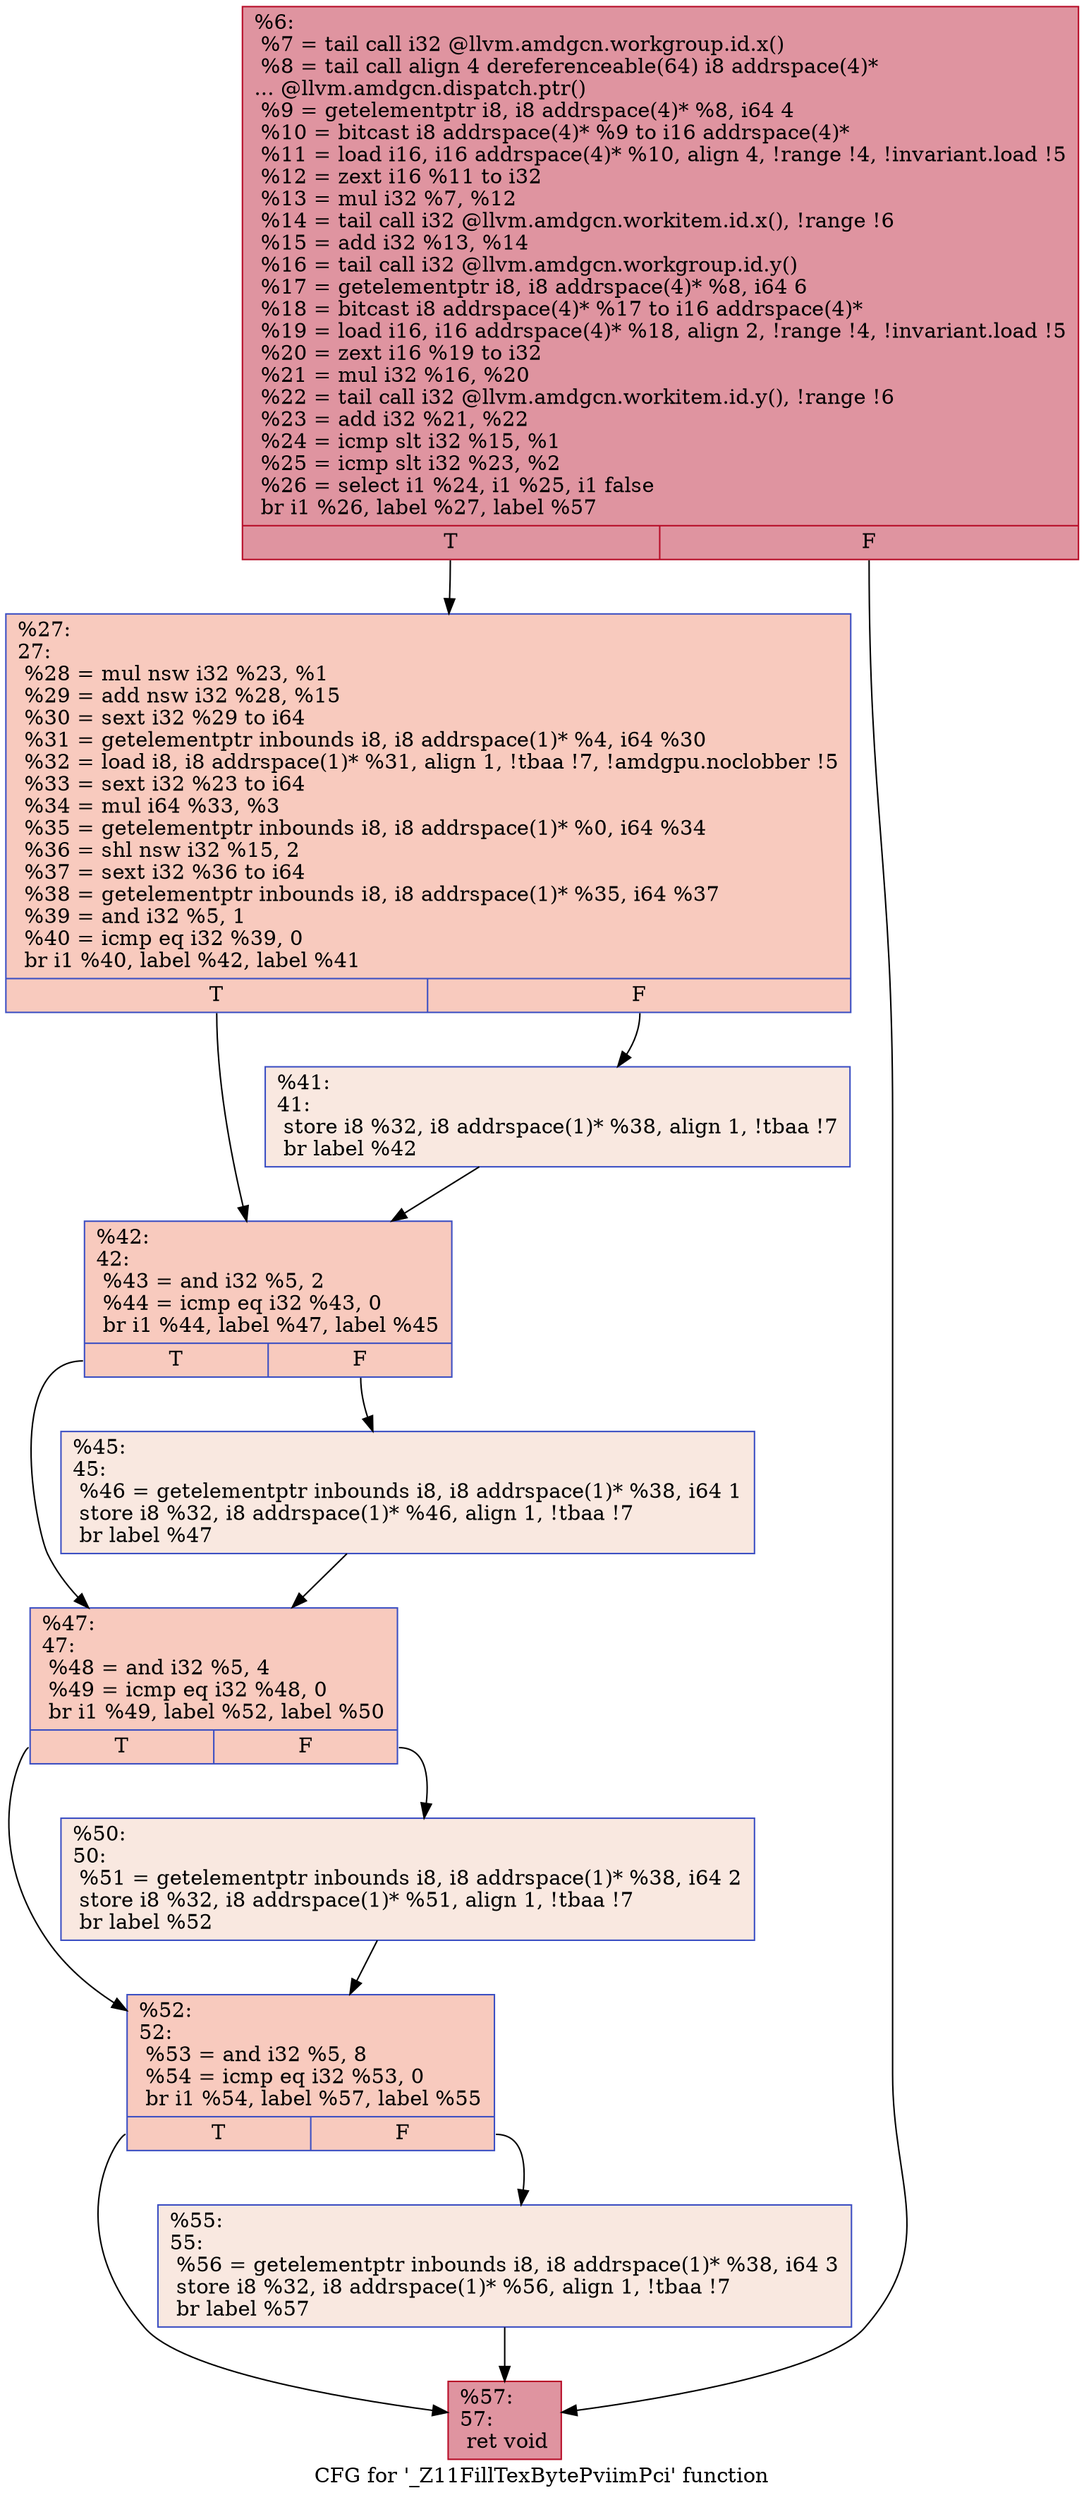 digraph "CFG for '_Z11FillTexBytePviimPci' function" {
	label="CFG for '_Z11FillTexBytePviimPci' function";

	Node0x61a98e0 [shape=record,color="#b70d28ff", style=filled, fillcolor="#b70d2870",label="{%6:\l  %7 = tail call i32 @llvm.amdgcn.workgroup.id.x()\l  %8 = tail call align 4 dereferenceable(64) i8 addrspace(4)*\l... @llvm.amdgcn.dispatch.ptr()\l  %9 = getelementptr i8, i8 addrspace(4)* %8, i64 4\l  %10 = bitcast i8 addrspace(4)* %9 to i16 addrspace(4)*\l  %11 = load i16, i16 addrspace(4)* %10, align 4, !range !4, !invariant.load !5\l  %12 = zext i16 %11 to i32\l  %13 = mul i32 %7, %12\l  %14 = tail call i32 @llvm.amdgcn.workitem.id.x(), !range !6\l  %15 = add i32 %13, %14\l  %16 = tail call i32 @llvm.amdgcn.workgroup.id.y()\l  %17 = getelementptr i8, i8 addrspace(4)* %8, i64 6\l  %18 = bitcast i8 addrspace(4)* %17 to i16 addrspace(4)*\l  %19 = load i16, i16 addrspace(4)* %18, align 2, !range !4, !invariant.load !5\l  %20 = zext i16 %19 to i32\l  %21 = mul i32 %16, %20\l  %22 = tail call i32 @llvm.amdgcn.workitem.id.y(), !range !6\l  %23 = add i32 %21, %22\l  %24 = icmp slt i32 %15, %1\l  %25 = icmp slt i32 %23, %2\l  %26 = select i1 %24, i1 %25, i1 false\l  br i1 %26, label %27, label %57\l|{<s0>T|<s1>F}}"];
	Node0x61a98e0:s0 -> Node0x61ad360;
	Node0x61a98e0:s1 -> Node0x61ad3f0;
	Node0x61ad360 [shape=record,color="#3d50c3ff", style=filled, fillcolor="#ef886b70",label="{%27:\l27:                                               \l  %28 = mul nsw i32 %23, %1\l  %29 = add nsw i32 %28, %15\l  %30 = sext i32 %29 to i64\l  %31 = getelementptr inbounds i8, i8 addrspace(1)* %4, i64 %30\l  %32 = load i8, i8 addrspace(1)* %31, align 1, !tbaa !7, !amdgpu.noclobber !5\l  %33 = sext i32 %23 to i64\l  %34 = mul i64 %33, %3\l  %35 = getelementptr inbounds i8, i8 addrspace(1)* %0, i64 %34\l  %36 = shl nsw i32 %15, 2\l  %37 = sext i32 %36 to i64\l  %38 = getelementptr inbounds i8, i8 addrspace(1)* %35, i64 %37\l  %39 = and i32 %5, 1\l  %40 = icmp eq i32 %39, 0\l  br i1 %40, label %42, label %41\l|{<s0>T|<s1>F}}"];
	Node0x61ad360:s0 -> Node0x61adf50;
	Node0x61ad360:s1 -> Node0x61adfe0;
	Node0x61adfe0 [shape=record,color="#3d50c3ff", style=filled, fillcolor="#f1ccb870",label="{%41:\l41:                                               \l  store i8 %32, i8 addrspace(1)* %38, align 1, !tbaa !7\l  br label %42\l}"];
	Node0x61adfe0 -> Node0x61adf50;
	Node0x61adf50 [shape=record,color="#3d50c3ff", style=filled, fillcolor="#ef886b70",label="{%42:\l42:                                               \l  %43 = and i32 %5, 2\l  %44 = icmp eq i32 %43, 0\l  br i1 %44, label %47, label %45\l|{<s0>T|<s1>F}}"];
	Node0x61adf50:s0 -> Node0x61ae950;
	Node0x61adf50:s1 -> Node0x61ae9a0;
	Node0x61ae9a0 [shape=record,color="#3d50c3ff", style=filled, fillcolor="#f1ccb870",label="{%45:\l45:                                               \l  %46 = getelementptr inbounds i8, i8 addrspace(1)* %38, i64 1\l  store i8 %32, i8 addrspace(1)* %46, align 1, !tbaa !7\l  br label %47\l}"];
	Node0x61ae9a0 -> Node0x61ae950;
	Node0x61ae950 [shape=record,color="#3d50c3ff", style=filled, fillcolor="#ef886b70",label="{%47:\l47:                                               \l  %48 = and i32 %5, 4\l  %49 = icmp eq i32 %48, 0\l  br i1 %49, label %52, label %50\l|{<s0>T|<s1>F}}"];
	Node0x61ae950:s0 -> Node0x61aedc0;
	Node0x61ae950:s1 -> Node0x61aee10;
	Node0x61aee10 [shape=record,color="#3d50c3ff", style=filled, fillcolor="#f1ccb870",label="{%50:\l50:                                               \l  %51 = getelementptr inbounds i8, i8 addrspace(1)* %38, i64 2\l  store i8 %32, i8 addrspace(1)* %51, align 1, !tbaa !7\l  br label %52\l}"];
	Node0x61aee10 -> Node0x61aedc0;
	Node0x61aedc0 [shape=record,color="#3d50c3ff", style=filled, fillcolor="#ef886b70",label="{%52:\l52:                                               \l  %53 = and i32 %5, 8\l  %54 = icmp eq i32 %53, 0\l  br i1 %54, label %57, label %55\l|{<s0>T|<s1>F}}"];
	Node0x61aedc0:s0 -> Node0x61ad3f0;
	Node0x61aedc0:s1 -> Node0x61af230;
	Node0x61af230 [shape=record,color="#3d50c3ff", style=filled, fillcolor="#f1ccb870",label="{%55:\l55:                                               \l  %56 = getelementptr inbounds i8, i8 addrspace(1)* %38, i64 3\l  store i8 %32, i8 addrspace(1)* %56, align 1, !tbaa !7\l  br label %57\l}"];
	Node0x61af230 -> Node0x61ad3f0;
	Node0x61ad3f0 [shape=record,color="#b70d28ff", style=filled, fillcolor="#b70d2870",label="{%57:\l57:                                               \l  ret void\l}"];
}
